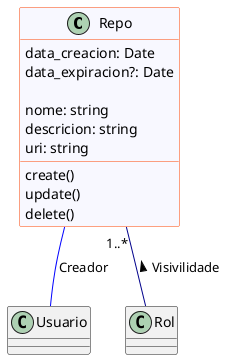 @startuml Repo

!startsub PARCIAL
    class Repo #GhostWhite ##OrangeRed {
        ' Propiedades
        {field} data_creacion: Date
        {field} data_expiracion?: Date

        {field} nome: string
        {field} descricion: string
        {field} uri: string

        ' Métodos
        {method} create()
        {method} update()
        {method} delete()
    }

    Repo -- Usuario #Blue : Creador
    Repo "1..*" -- Rol #DarkBlue : Visivilidade <
!endsub

@enduml